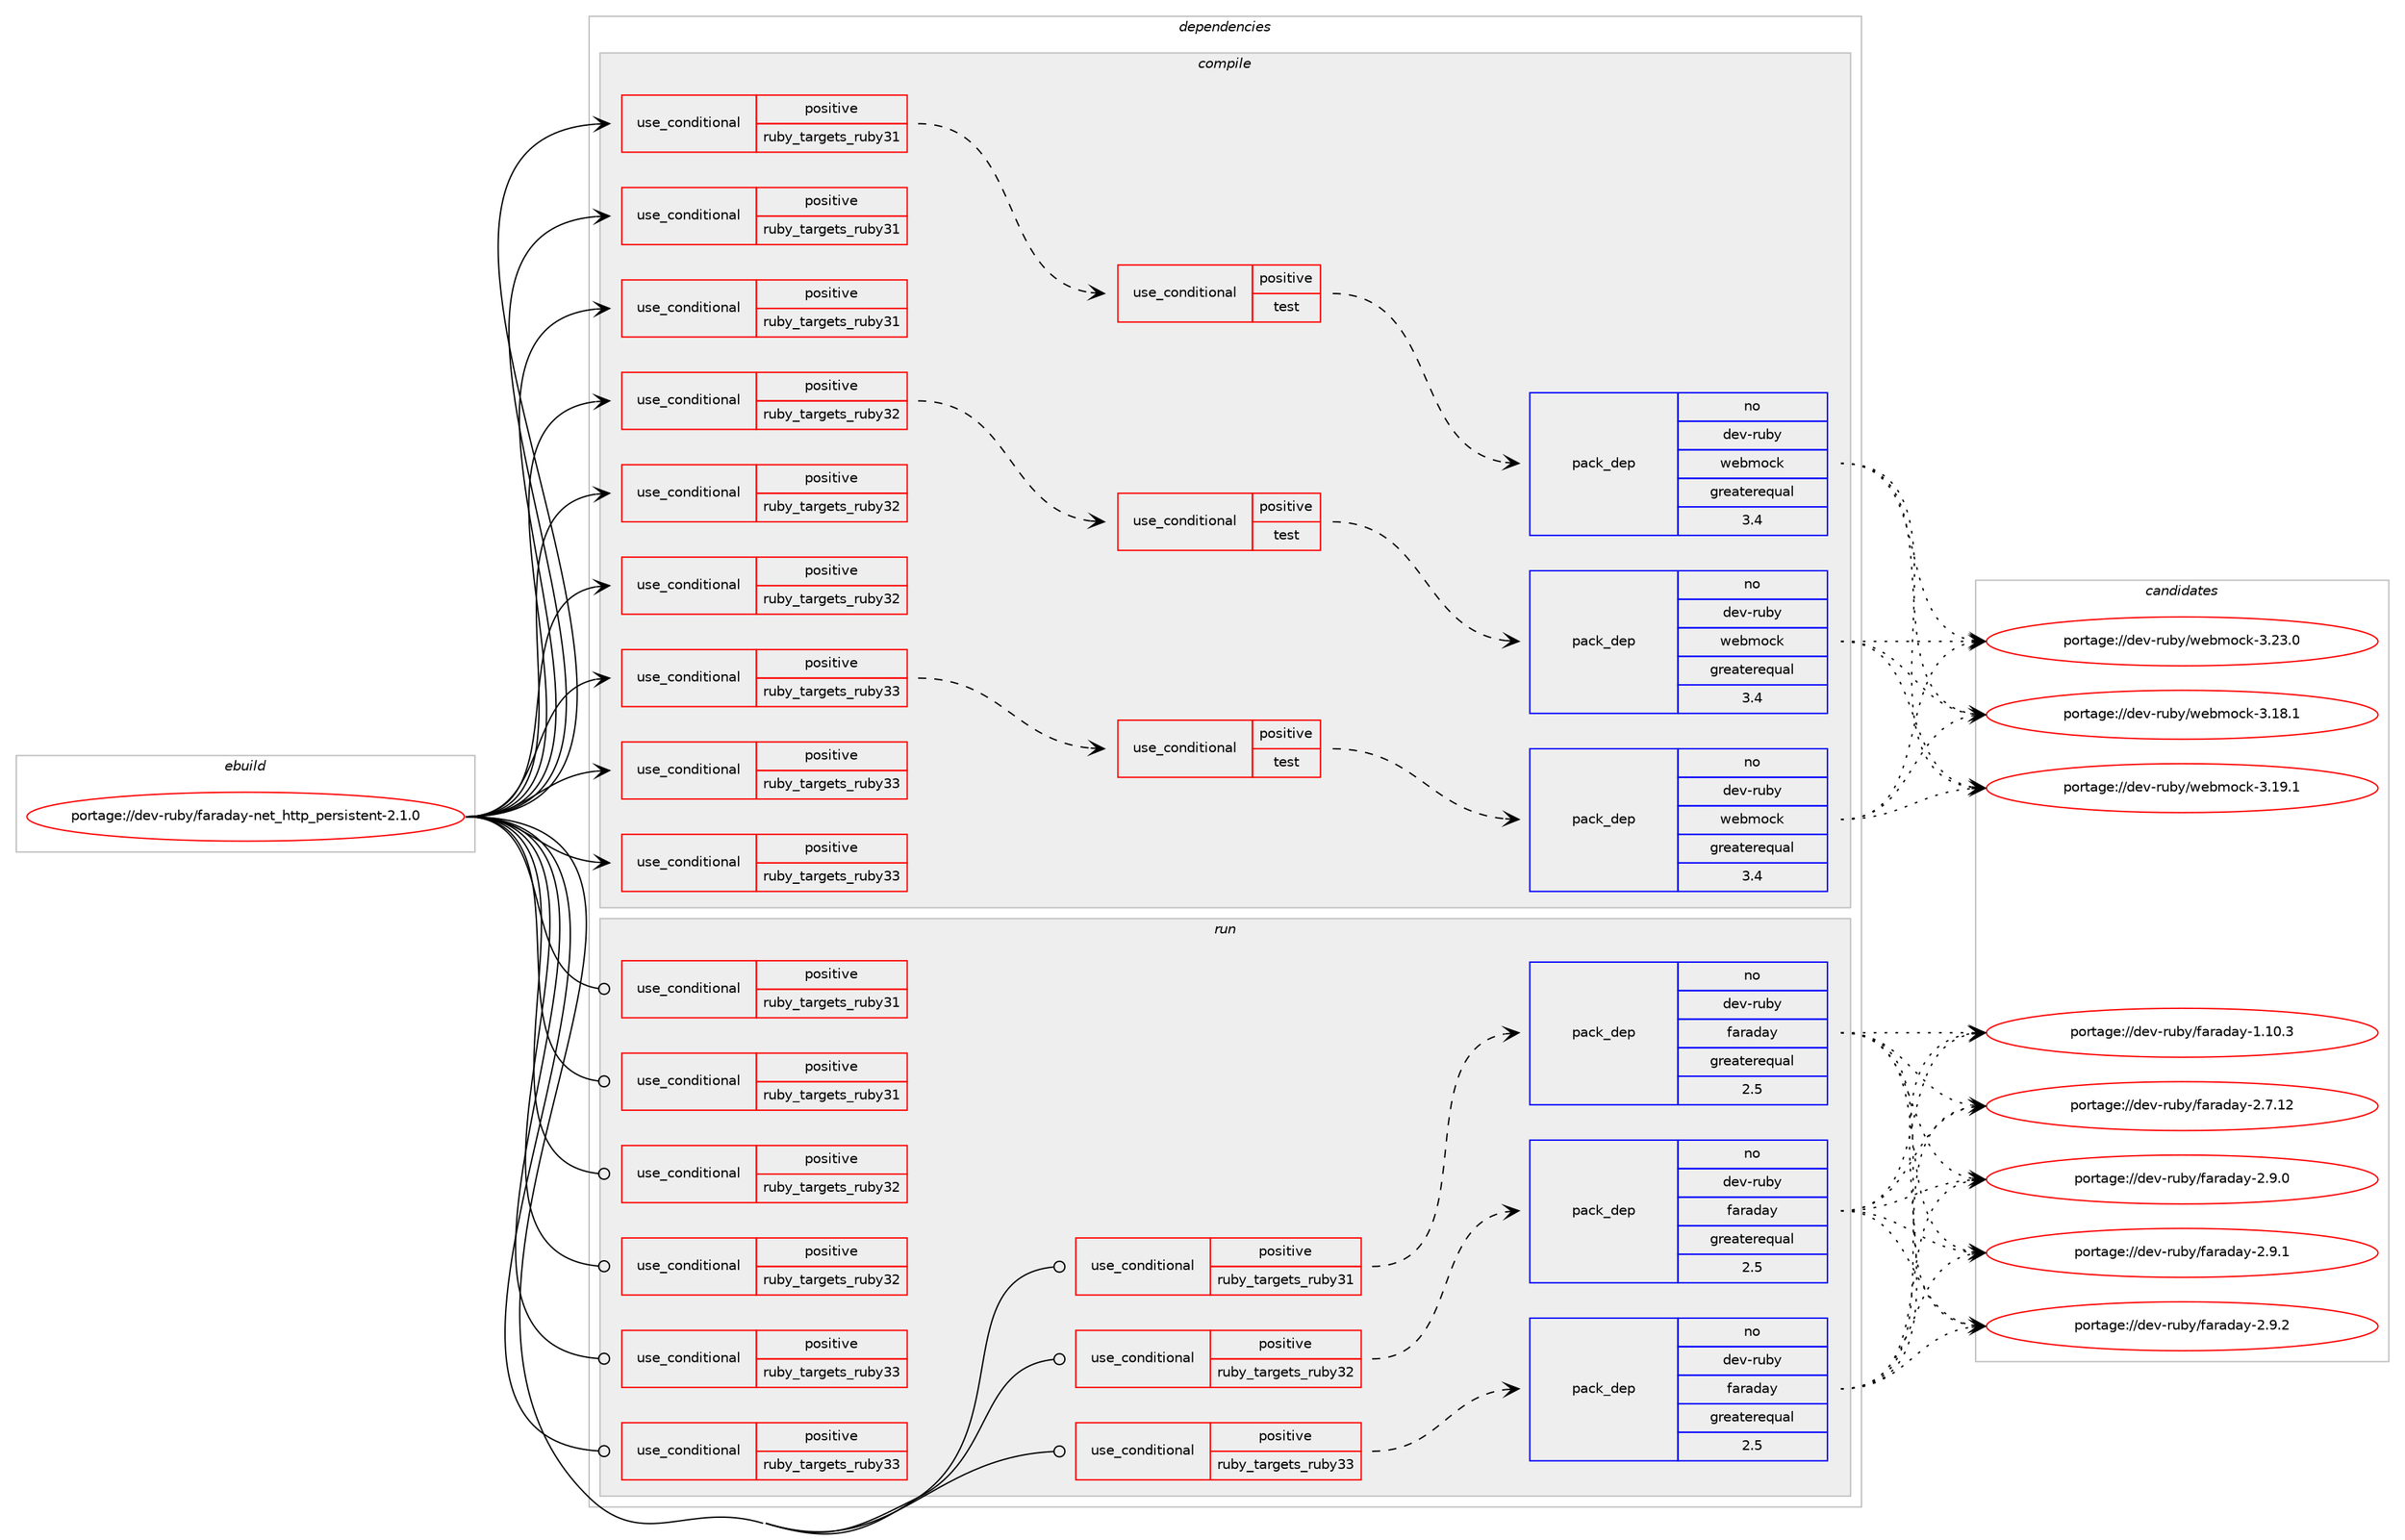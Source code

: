 digraph prolog {

# *************
# Graph options
# *************

newrank=true;
concentrate=true;
compound=true;
graph [rankdir=LR,fontname=Helvetica,fontsize=10,ranksep=1.5];#, ranksep=2.5, nodesep=0.2];
edge  [arrowhead=vee];
node  [fontname=Helvetica,fontsize=10];

# **********
# The ebuild
# **********

subgraph cluster_leftcol {
color=gray;
rank=same;
label=<<i>ebuild</i>>;
id [label="portage://dev-ruby/faraday-net_http_persistent-2.1.0", color=red, width=4, href="../dev-ruby/faraday-net_http_persistent-2.1.0.svg"];
}

# ****************
# The dependencies
# ****************

subgraph cluster_midcol {
color=gray;
label=<<i>dependencies</i>>;
subgraph cluster_compile {
fillcolor="#eeeeee";
style=filled;
label=<<i>compile</i>>;
subgraph cond46457 {
dependency93618 [label=<<TABLE BORDER="0" CELLBORDER="1" CELLSPACING="0" CELLPADDING="4"><TR><TD ROWSPAN="3" CELLPADDING="10">use_conditional</TD></TR><TR><TD>positive</TD></TR><TR><TD>ruby_targets_ruby31</TD></TR></TABLE>>, shape=none, color=red];
subgraph cond46458 {
dependency93619 [label=<<TABLE BORDER="0" CELLBORDER="1" CELLSPACING="0" CELLPADDING="4"><TR><TD ROWSPAN="3" CELLPADDING="10">use_conditional</TD></TR><TR><TD>positive</TD></TR><TR><TD>test</TD></TR></TABLE>>, shape=none, color=red];
subgraph pack45864 {
dependency93620 [label=<<TABLE BORDER="0" CELLBORDER="1" CELLSPACING="0" CELLPADDING="4" WIDTH="220"><TR><TD ROWSPAN="6" CELLPADDING="30">pack_dep</TD></TR><TR><TD WIDTH="110">no</TD></TR><TR><TD>dev-ruby</TD></TR><TR><TD>webmock</TD></TR><TR><TD>greaterequal</TD></TR><TR><TD>3.4</TD></TR></TABLE>>, shape=none, color=blue];
}
dependency93619:e -> dependency93620:w [weight=20,style="dashed",arrowhead="vee"];
}
dependency93618:e -> dependency93619:w [weight=20,style="dashed",arrowhead="vee"];
}
id:e -> dependency93618:w [weight=20,style="solid",arrowhead="vee"];
subgraph cond46459 {
dependency93621 [label=<<TABLE BORDER="0" CELLBORDER="1" CELLSPACING="0" CELLPADDING="4"><TR><TD ROWSPAN="3" CELLPADDING="10">use_conditional</TD></TR><TR><TD>positive</TD></TR><TR><TD>ruby_targets_ruby31</TD></TR></TABLE>>, shape=none, color=red];
# *** BEGIN UNKNOWN DEPENDENCY TYPE (TODO) ***
# dependency93621 -> package_dependency(portage://dev-ruby/faraday-net_http_persistent-2.1.0,install,no,dev-lang,ruby,none,[,,],[slot(3.1)],[])
# *** END UNKNOWN DEPENDENCY TYPE (TODO) ***

}
id:e -> dependency93621:w [weight=20,style="solid",arrowhead="vee"];
subgraph cond46460 {
dependency93622 [label=<<TABLE BORDER="0" CELLBORDER="1" CELLSPACING="0" CELLPADDING="4"><TR><TD ROWSPAN="3" CELLPADDING="10">use_conditional</TD></TR><TR><TD>positive</TD></TR><TR><TD>ruby_targets_ruby31</TD></TR></TABLE>>, shape=none, color=red];
# *** BEGIN UNKNOWN DEPENDENCY TYPE (TODO) ***
# dependency93622 -> package_dependency(portage://dev-ruby/faraday-net_http_persistent-2.1.0,install,no,virtual,rubygems,none,[,,],[],[use(enable(ruby_targets_ruby31),negative)])
# *** END UNKNOWN DEPENDENCY TYPE (TODO) ***

}
id:e -> dependency93622:w [weight=20,style="solid",arrowhead="vee"];
subgraph cond46461 {
dependency93623 [label=<<TABLE BORDER="0" CELLBORDER="1" CELLSPACING="0" CELLPADDING="4"><TR><TD ROWSPAN="3" CELLPADDING="10">use_conditional</TD></TR><TR><TD>positive</TD></TR><TR><TD>ruby_targets_ruby32</TD></TR></TABLE>>, shape=none, color=red];
subgraph cond46462 {
dependency93624 [label=<<TABLE BORDER="0" CELLBORDER="1" CELLSPACING="0" CELLPADDING="4"><TR><TD ROWSPAN="3" CELLPADDING="10">use_conditional</TD></TR><TR><TD>positive</TD></TR><TR><TD>test</TD></TR></TABLE>>, shape=none, color=red];
subgraph pack45865 {
dependency93625 [label=<<TABLE BORDER="0" CELLBORDER="1" CELLSPACING="0" CELLPADDING="4" WIDTH="220"><TR><TD ROWSPAN="6" CELLPADDING="30">pack_dep</TD></TR><TR><TD WIDTH="110">no</TD></TR><TR><TD>dev-ruby</TD></TR><TR><TD>webmock</TD></TR><TR><TD>greaterequal</TD></TR><TR><TD>3.4</TD></TR></TABLE>>, shape=none, color=blue];
}
dependency93624:e -> dependency93625:w [weight=20,style="dashed",arrowhead="vee"];
}
dependency93623:e -> dependency93624:w [weight=20,style="dashed",arrowhead="vee"];
}
id:e -> dependency93623:w [weight=20,style="solid",arrowhead="vee"];
subgraph cond46463 {
dependency93626 [label=<<TABLE BORDER="0" CELLBORDER="1" CELLSPACING="0" CELLPADDING="4"><TR><TD ROWSPAN="3" CELLPADDING="10">use_conditional</TD></TR><TR><TD>positive</TD></TR><TR><TD>ruby_targets_ruby32</TD></TR></TABLE>>, shape=none, color=red];
# *** BEGIN UNKNOWN DEPENDENCY TYPE (TODO) ***
# dependency93626 -> package_dependency(portage://dev-ruby/faraday-net_http_persistent-2.1.0,install,no,dev-lang,ruby,none,[,,],[slot(3.2)],[])
# *** END UNKNOWN DEPENDENCY TYPE (TODO) ***

}
id:e -> dependency93626:w [weight=20,style="solid",arrowhead="vee"];
subgraph cond46464 {
dependency93627 [label=<<TABLE BORDER="0" CELLBORDER="1" CELLSPACING="0" CELLPADDING="4"><TR><TD ROWSPAN="3" CELLPADDING="10">use_conditional</TD></TR><TR><TD>positive</TD></TR><TR><TD>ruby_targets_ruby32</TD></TR></TABLE>>, shape=none, color=red];
# *** BEGIN UNKNOWN DEPENDENCY TYPE (TODO) ***
# dependency93627 -> package_dependency(portage://dev-ruby/faraday-net_http_persistent-2.1.0,install,no,virtual,rubygems,none,[,,],[],[use(enable(ruby_targets_ruby32),negative)])
# *** END UNKNOWN DEPENDENCY TYPE (TODO) ***

}
id:e -> dependency93627:w [weight=20,style="solid",arrowhead="vee"];
subgraph cond46465 {
dependency93628 [label=<<TABLE BORDER="0" CELLBORDER="1" CELLSPACING="0" CELLPADDING="4"><TR><TD ROWSPAN="3" CELLPADDING="10">use_conditional</TD></TR><TR><TD>positive</TD></TR><TR><TD>ruby_targets_ruby33</TD></TR></TABLE>>, shape=none, color=red];
subgraph cond46466 {
dependency93629 [label=<<TABLE BORDER="0" CELLBORDER="1" CELLSPACING="0" CELLPADDING="4"><TR><TD ROWSPAN="3" CELLPADDING="10">use_conditional</TD></TR><TR><TD>positive</TD></TR><TR><TD>test</TD></TR></TABLE>>, shape=none, color=red];
subgraph pack45866 {
dependency93630 [label=<<TABLE BORDER="0" CELLBORDER="1" CELLSPACING="0" CELLPADDING="4" WIDTH="220"><TR><TD ROWSPAN="6" CELLPADDING="30">pack_dep</TD></TR><TR><TD WIDTH="110">no</TD></TR><TR><TD>dev-ruby</TD></TR><TR><TD>webmock</TD></TR><TR><TD>greaterequal</TD></TR><TR><TD>3.4</TD></TR></TABLE>>, shape=none, color=blue];
}
dependency93629:e -> dependency93630:w [weight=20,style="dashed",arrowhead="vee"];
}
dependency93628:e -> dependency93629:w [weight=20,style="dashed",arrowhead="vee"];
}
id:e -> dependency93628:w [weight=20,style="solid",arrowhead="vee"];
subgraph cond46467 {
dependency93631 [label=<<TABLE BORDER="0" CELLBORDER="1" CELLSPACING="0" CELLPADDING="4"><TR><TD ROWSPAN="3" CELLPADDING="10">use_conditional</TD></TR><TR><TD>positive</TD></TR><TR><TD>ruby_targets_ruby33</TD></TR></TABLE>>, shape=none, color=red];
# *** BEGIN UNKNOWN DEPENDENCY TYPE (TODO) ***
# dependency93631 -> package_dependency(portage://dev-ruby/faraday-net_http_persistent-2.1.0,install,no,dev-lang,ruby,none,[,,],[slot(3.3)],[])
# *** END UNKNOWN DEPENDENCY TYPE (TODO) ***

}
id:e -> dependency93631:w [weight=20,style="solid",arrowhead="vee"];
subgraph cond46468 {
dependency93632 [label=<<TABLE BORDER="0" CELLBORDER="1" CELLSPACING="0" CELLPADDING="4"><TR><TD ROWSPAN="3" CELLPADDING="10">use_conditional</TD></TR><TR><TD>positive</TD></TR><TR><TD>ruby_targets_ruby33</TD></TR></TABLE>>, shape=none, color=red];
# *** BEGIN UNKNOWN DEPENDENCY TYPE (TODO) ***
# dependency93632 -> package_dependency(portage://dev-ruby/faraday-net_http_persistent-2.1.0,install,no,virtual,rubygems,none,[,,],[],[use(enable(ruby_targets_ruby33),negative)])
# *** END UNKNOWN DEPENDENCY TYPE (TODO) ***

}
id:e -> dependency93632:w [weight=20,style="solid",arrowhead="vee"];
}
subgraph cluster_compileandrun {
fillcolor="#eeeeee";
style=filled;
label=<<i>compile and run</i>>;
}
subgraph cluster_run {
fillcolor="#eeeeee";
style=filled;
label=<<i>run</i>>;
subgraph cond46469 {
dependency93633 [label=<<TABLE BORDER="0" CELLBORDER="1" CELLSPACING="0" CELLPADDING="4"><TR><TD ROWSPAN="3" CELLPADDING="10">use_conditional</TD></TR><TR><TD>positive</TD></TR><TR><TD>ruby_targets_ruby31</TD></TR></TABLE>>, shape=none, color=red];
# *** BEGIN UNKNOWN DEPENDENCY TYPE (TODO) ***
# dependency93633 -> package_dependency(portage://dev-ruby/faraday-net_http_persistent-2.1.0,run,no,dev-lang,ruby,none,[,,],[slot(3.1)],[])
# *** END UNKNOWN DEPENDENCY TYPE (TODO) ***

}
id:e -> dependency93633:w [weight=20,style="solid",arrowhead="odot"];
subgraph cond46470 {
dependency93634 [label=<<TABLE BORDER="0" CELLBORDER="1" CELLSPACING="0" CELLPADDING="4"><TR><TD ROWSPAN="3" CELLPADDING="10">use_conditional</TD></TR><TR><TD>positive</TD></TR><TR><TD>ruby_targets_ruby31</TD></TR></TABLE>>, shape=none, color=red];
subgraph pack45867 {
dependency93635 [label=<<TABLE BORDER="0" CELLBORDER="1" CELLSPACING="0" CELLPADDING="4" WIDTH="220"><TR><TD ROWSPAN="6" CELLPADDING="30">pack_dep</TD></TR><TR><TD WIDTH="110">no</TD></TR><TR><TD>dev-ruby</TD></TR><TR><TD>faraday</TD></TR><TR><TD>greaterequal</TD></TR><TR><TD>2.5</TD></TR></TABLE>>, shape=none, color=blue];
}
dependency93634:e -> dependency93635:w [weight=20,style="dashed",arrowhead="vee"];
# *** BEGIN UNKNOWN DEPENDENCY TYPE (TODO) ***
# dependency93634 -> package_dependency(portage://dev-ruby/faraday-net_http_persistent-2.1.0,run,no,dev-ruby,net-http-persistent,none,[,,],[slot(4)],[use(enable(ruby_targets_ruby31),negative)])
# *** END UNKNOWN DEPENDENCY TYPE (TODO) ***

}
id:e -> dependency93634:w [weight=20,style="solid",arrowhead="odot"];
subgraph cond46471 {
dependency93636 [label=<<TABLE BORDER="0" CELLBORDER="1" CELLSPACING="0" CELLPADDING="4"><TR><TD ROWSPAN="3" CELLPADDING="10">use_conditional</TD></TR><TR><TD>positive</TD></TR><TR><TD>ruby_targets_ruby31</TD></TR></TABLE>>, shape=none, color=red];
# *** BEGIN UNKNOWN DEPENDENCY TYPE (TODO) ***
# dependency93636 -> package_dependency(portage://dev-ruby/faraday-net_http_persistent-2.1.0,run,no,virtual,rubygems,none,[,,],[],[use(enable(ruby_targets_ruby31),negative)])
# *** END UNKNOWN DEPENDENCY TYPE (TODO) ***

}
id:e -> dependency93636:w [weight=20,style="solid",arrowhead="odot"];
subgraph cond46472 {
dependency93637 [label=<<TABLE BORDER="0" CELLBORDER="1" CELLSPACING="0" CELLPADDING="4"><TR><TD ROWSPAN="3" CELLPADDING="10">use_conditional</TD></TR><TR><TD>positive</TD></TR><TR><TD>ruby_targets_ruby32</TD></TR></TABLE>>, shape=none, color=red];
# *** BEGIN UNKNOWN DEPENDENCY TYPE (TODO) ***
# dependency93637 -> package_dependency(portage://dev-ruby/faraday-net_http_persistent-2.1.0,run,no,dev-lang,ruby,none,[,,],[slot(3.2)],[])
# *** END UNKNOWN DEPENDENCY TYPE (TODO) ***

}
id:e -> dependency93637:w [weight=20,style="solid",arrowhead="odot"];
subgraph cond46473 {
dependency93638 [label=<<TABLE BORDER="0" CELLBORDER="1" CELLSPACING="0" CELLPADDING="4"><TR><TD ROWSPAN="3" CELLPADDING="10">use_conditional</TD></TR><TR><TD>positive</TD></TR><TR><TD>ruby_targets_ruby32</TD></TR></TABLE>>, shape=none, color=red];
subgraph pack45868 {
dependency93639 [label=<<TABLE BORDER="0" CELLBORDER="1" CELLSPACING="0" CELLPADDING="4" WIDTH="220"><TR><TD ROWSPAN="6" CELLPADDING="30">pack_dep</TD></TR><TR><TD WIDTH="110">no</TD></TR><TR><TD>dev-ruby</TD></TR><TR><TD>faraday</TD></TR><TR><TD>greaterequal</TD></TR><TR><TD>2.5</TD></TR></TABLE>>, shape=none, color=blue];
}
dependency93638:e -> dependency93639:w [weight=20,style="dashed",arrowhead="vee"];
# *** BEGIN UNKNOWN DEPENDENCY TYPE (TODO) ***
# dependency93638 -> package_dependency(portage://dev-ruby/faraday-net_http_persistent-2.1.0,run,no,dev-ruby,net-http-persistent,none,[,,],[slot(4)],[use(enable(ruby_targets_ruby32),negative)])
# *** END UNKNOWN DEPENDENCY TYPE (TODO) ***

}
id:e -> dependency93638:w [weight=20,style="solid",arrowhead="odot"];
subgraph cond46474 {
dependency93640 [label=<<TABLE BORDER="0" CELLBORDER="1" CELLSPACING="0" CELLPADDING="4"><TR><TD ROWSPAN="3" CELLPADDING="10">use_conditional</TD></TR><TR><TD>positive</TD></TR><TR><TD>ruby_targets_ruby32</TD></TR></TABLE>>, shape=none, color=red];
# *** BEGIN UNKNOWN DEPENDENCY TYPE (TODO) ***
# dependency93640 -> package_dependency(portage://dev-ruby/faraday-net_http_persistent-2.1.0,run,no,virtual,rubygems,none,[,,],[],[use(enable(ruby_targets_ruby32),negative)])
# *** END UNKNOWN DEPENDENCY TYPE (TODO) ***

}
id:e -> dependency93640:w [weight=20,style="solid",arrowhead="odot"];
subgraph cond46475 {
dependency93641 [label=<<TABLE BORDER="0" CELLBORDER="1" CELLSPACING="0" CELLPADDING="4"><TR><TD ROWSPAN="3" CELLPADDING="10">use_conditional</TD></TR><TR><TD>positive</TD></TR><TR><TD>ruby_targets_ruby33</TD></TR></TABLE>>, shape=none, color=red];
# *** BEGIN UNKNOWN DEPENDENCY TYPE (TODO) ***
# dependency93641 -> package_dependency(portage://dev-ruby/faraday-net_http_persistent-2.1.0,run,no,dev-lang,ruby,none,[,,],[slot(3.3)],[])
# *** END UNKNOWN DEPENDENCY TYPE (TODO) ***

}
id:e -> dependency93641:w [weight=20,style="solid",arrowhead="odot"];
subgraph cond46476 {
dependency93642 [label=<<TABLE BORDER="0" CELLBORDER="1" CELLSPACING="0" CELLPADDING="4"><TR><TD ROWSPAN="3" CELLPADDING="10">use_conditional</TD></TR><TR><TD>positive</TD></TR><TR><TD>ruby_targets_ruby33</TD></TR></TABLE>>, shape=none, color=red];
subgraph pack45869 {
dependency93643 [label=<<TABLE BORDER="0" CELLBORDER="1" CELLSPACING="0" CELLPADDING="4" WIDTH="220"><TR><TD ROWSPAN="6" CELLPADDING="30">pack_dep</TD></TR><TR><TD WIDTH="110">no</TD></TR><TR><TD>dev-ruby</TD></TR><TR><TD>faraday</TD></TR><TR><TD>greaterequal</TD></TR><TR><TD>2.5</TD></TR></TABLE>>, shape=none, color=blue];
}
dependency93642:e -> dependency93643:w [weight=20,style="dashed",arrowhead="vee"];
# *** BEGIN UNKNOWN DEPENDENCY TYPE (TODO) ***
# dependency93642 -> package_dependency(portage://dev-ruby/faraday-net_http_persistent-2.1.0,run,no,dev-ruby,net-http-persistent,none,[,,],[slot(4)],[use(enable(ruby_targets_ruby33),negative)])
# *** END UNKNOWN DEPENDENCY TYPE (TODO) ***

}
id:e -> dependency93642:w [weight=20,style="solid",arrowhead="odot"];
subgraph cond46477 {
dependency93644 [label=<<TABLE BORDER="0" CELLBORDER="1" CELLSPACING="0" CELLPADDING="4"><TR><TD ROWSPAN="3" CELLPADDING="10">use_conditional</TD></TR><TR><TD>positive</TD></TR><TR><TD>ruby_targets_ruby33</TD></TR></TABLE>>, shape=none, color=red];
# *** BEGIN UNKNOWN DEPENDENCY TYPE (TODO) ***
# dependency93644 -> package_dependency(portage://dev-ruby/faraday-net_http_persistent-2.1.0,run,no,virtual,rubygems,none,[,,],[],[use(enable(ruby_targets_ruby33),negative)])
# *** END UNKNOWN DEPENDENCY TYPE (TODO) ***

}
id:e -> dependency93644:w [weight=20,style="solid",arrowhead="odot"];
}
}

# **************
# The candidates
# **************

subgraph cluster_choices {
rank=same;
color=gray;
label=<<i>candidates</i>>;

subgraph choice45864 {
color=black;
nodesep=1;
choice100101118451141179812147119101981091119910745514649564649 [label="portage://dev-ruby/webmock-3.18.1", color=red, width=4,href="../dev-ruby/webmock-3.18.1.svg"];
choice100101118451141179812147119101981091119910745514649574649 [label="portage://dev-ruby/webmock-3.19.1", color=red, width=4,href="../dev-ruby/webmock-3.19.1.svg"];
choice100101118451141179812147119101981091119910745514650514648 [label="portage://dev-ruby/webmock-3.23.0", color=red, width=4,href="../dev-ruby/webmock-3.23.0.svg"];
dependency93620:e -> choice100101118451141179812147119101981091119910745514649564649:w [style=dotted,weight="100"];
dependency93620:e -> choice100101118451141179812147119101981091119910745514649574649:w [style=dotted,weight="100"];
dependency93620:e -> choice100101118451141179812147119101981091119910745514650514648:w [style=dotted,weight="100"];
}
subgraph choice45865 {
color=black;
nodesep=1;
choice100101118451141179812147119101981091119910745514649564649 [label="portage://dev-ruby/webmock-3.18.1", color=red, width=4,href="../dev-ruby/webmock-3.18.1.svg"];
choice100101118451141179812147119101981091119910745514649574649 [label="portage://dev-ruby/webmock-3.19.1", color=red, width=4,href="../dev-ruby/webmock-3.19.1.svg"];
choice100101118451141179812147119101981091119910745514650514648 [label="portage://dev-ruby/webmock-3.23.0", color=red, width=4,href="../dev-ruby/webmock-3.23.0.svg"];
dependency93625:e -> choice100101118451141179812147119101981091119910745514649564649:w [style=dotted,weight="100"];
dependency93625:e -> choice100101118451141179812147119101981091119910745514649574649:w [style=dotted,weight="100"];
dependency93625:e -> choice100101118451141179812147119101981091119910745514650514648:w [style=dotted,weight="100"];
}
subgraph choice45866 {
color=black;
nodesep=1;
choice100101118451141179812147119101981091119910745514649564649 [label="portage://dev-ruby/webmock-3.18.1", color=red, width=4,href="../dev-ruby/webmock-3.18.1.svg"];
choice100101118451141179812147119101981091119910745514649574649 [label="portage://dev-ruby/webmock-3.19.1", color=red, width=4,href="../dev-ruby/webmock-3.19.1.svg"];
choice100101118451141179812147119101981091119910745514650514648 [label="portage://dev-ruby/webmock-3.23.0", color=red, width=4,href="../dev-ruby/webmock-3.23.0.svg"];
dependency93630:e -> choice100101118451141179812147119101981091119910745514649564649:w [style=dotted,weight="100"];
dependency93630:e -> choice100101118451141179812147119101981091119910745514649574649:w [style=dotted,weight="100"];
dependency93630:e -> choice100101118451141179812147119101981091119910745514650514648:w [style=dotted,weight="100"];
}
subgraph choice45867 {
color=black;
nodesep=1;
choice10010111845114117981214710297114971009712145494649484651 [label="portage://dev-ruby/faraday-1.10.3", color=red, width=4,href="../dev-ruby/faraday-1.10.3.svg"];
choice10010111845114117981214710297114971009712145504655464950 [label="portage://dev-ruby/faraday-2.7.12", color=red, width=4,href="../dev-ruby/faraday-2.7.12.svg"];
choice100101118451141179812147102971149710097121455046574648 [label="portage://dev-ruby/faraday-2.9.0", color=red, width=4,href="../dev-ruby/faraday-2.9.0.svg"];
choice100101118451141179812147102971149710097121455046574649 [label="portage://dev-ruby/faraday-2.9.1", color=red, width=4,href="../dev-ruby/faraday-2.9.1.svg"];
choice100101118451141179812147102971149710097121455046574650 [label="portage://dev-ruby/faraday-2.9.2", color=red, width=4,href="../dev-ruby/faraday-2.9.2.svg"];
dependency93635:e -> choice10010111845114117981214710297114971009712145494649484651:w [style=dotted,weight="100"];
dependency93635:e -> choice10010111845114117981214710297114971009712145504655464950:w [style=dotted,weight="100"];
dependency93635:e -> choice100101118451141179812147102971149710097121455046574648:w [style=dotted,weight="100"];
dependency93635:e -> choice100101118451141179812147102971149710097121455046574649:w [style=dotted,weight="100"];
dependency93635:e -> choice100101118451141179812147102971149710097121455046574650:w [style=dotted,weight="100"];
}
subgraph choice45868 {
color=black;
nodesep=1;
choice10010111845114117981214710297114971009712145494649484651 [label="portage://dev-ruby/faraday-1.10.3", color=red, width=4,href="../dev-ruby/faraday-1.10.3.svg"];
choice10010111845114117981214710297114971009712145504655464950 [label="portage://dev-ruby/faraday-2.7.12", color=red, width=4,href="../dev-ruby/faraday-2.7.12.svg"];
choice100101118451141179812147102971149710097121455046574648 [label="portage://dev-ruby/faraday-2.9.0", color=red, width=4,href="../dev-ruby/faraday-2.9.0.svg"];
choice100101118451141179812147102971149710097121455046574649 [label="portage://dev-ruby/faraday-2.9.1", color=red, width=4,href="../dev-ruby/faraday-2.9.1.svg"];
choice100101118451141179812147102971149710097121455046574650 [label="portage://dev-ruby/faraday-2.9.2", color=red, width=4,href="../dev-ruby/faraday-2.9.2.svg"];
dependency93639:e -> choice10010111845114117981214710297114971009712145494649484651:w [style=dotted,weight="100"];
dependency93639:e -> choice10010111845114117981214710297114971009712145504655464950:w [style=dotted,weight="100"];
dependency93639:e -> choice100101118451141179812147102971149710097121455046574648:w [style=dotted,weight="100"];
dependency93639:e -> choice100101118451141179812147102971149710097121455046574649:w [style=dotted,weight="100"];
dependency93639:e -> choice100101118451141179812147102971149710097121455046574650:w [style=dotted,weight="100"];
}
subgraph choice45869 {
color=black;
nodesep=1;
choice10010111845114117981214710297114971009712145494649484651 [label="portage://dev-ruby/faraday-1.10.3", color=red, width=4,href="../dev-ruby/faraday-1.10.3.svg"];
choice10010111845114117981214710297114971009712145504655464950 [label="portage://dev-ruby/faraday-2.7.12", color=red, width=4,href="../dev-ruby/faraday-2.7.12.svg"];
choice100101118451141179812147102971149710097121455046574648 [label="portage://dev-ruby/faraday-2.9.0", color=red, width=4,href="../dev-ruby/faraday-2.9.0.svg"];
choice100101118451141179812147102971149710097121455046574649 [label="portage://dev-ruby/faraday-2.9.1", color=red, width=4,href="../dev-ruby/faraday-2.9.1.svg"];
choice100101118451141179812147102971149710097121455046574650 [label="portage://dev-ruby/faraday-2.9.2", color=red, width=4,href="../dev-ruby/faraday-2.9.2.svg"];
dependency93643:e -> choice10010111845114117981214710297114971009712145494649484651:w [style=dotted,weight="100"];
dependency93643:e -> choice10010111845114117981214710297114971009712145504655464950:w [style=dotted,weight="100"];
dependency93643:e -> choice100101118451141179812147102971149710097121455046574648:w [style=dotted,weight="100"];
dependency93643:e -> choice100101118451141179812147102971149710097121455046574649:w [style=dotted,weight="100"];
dependency93643:e -> choice100101118451141179812147102971149710097121455046574650:w [style=dotted,weight="100"];
}
}

}
